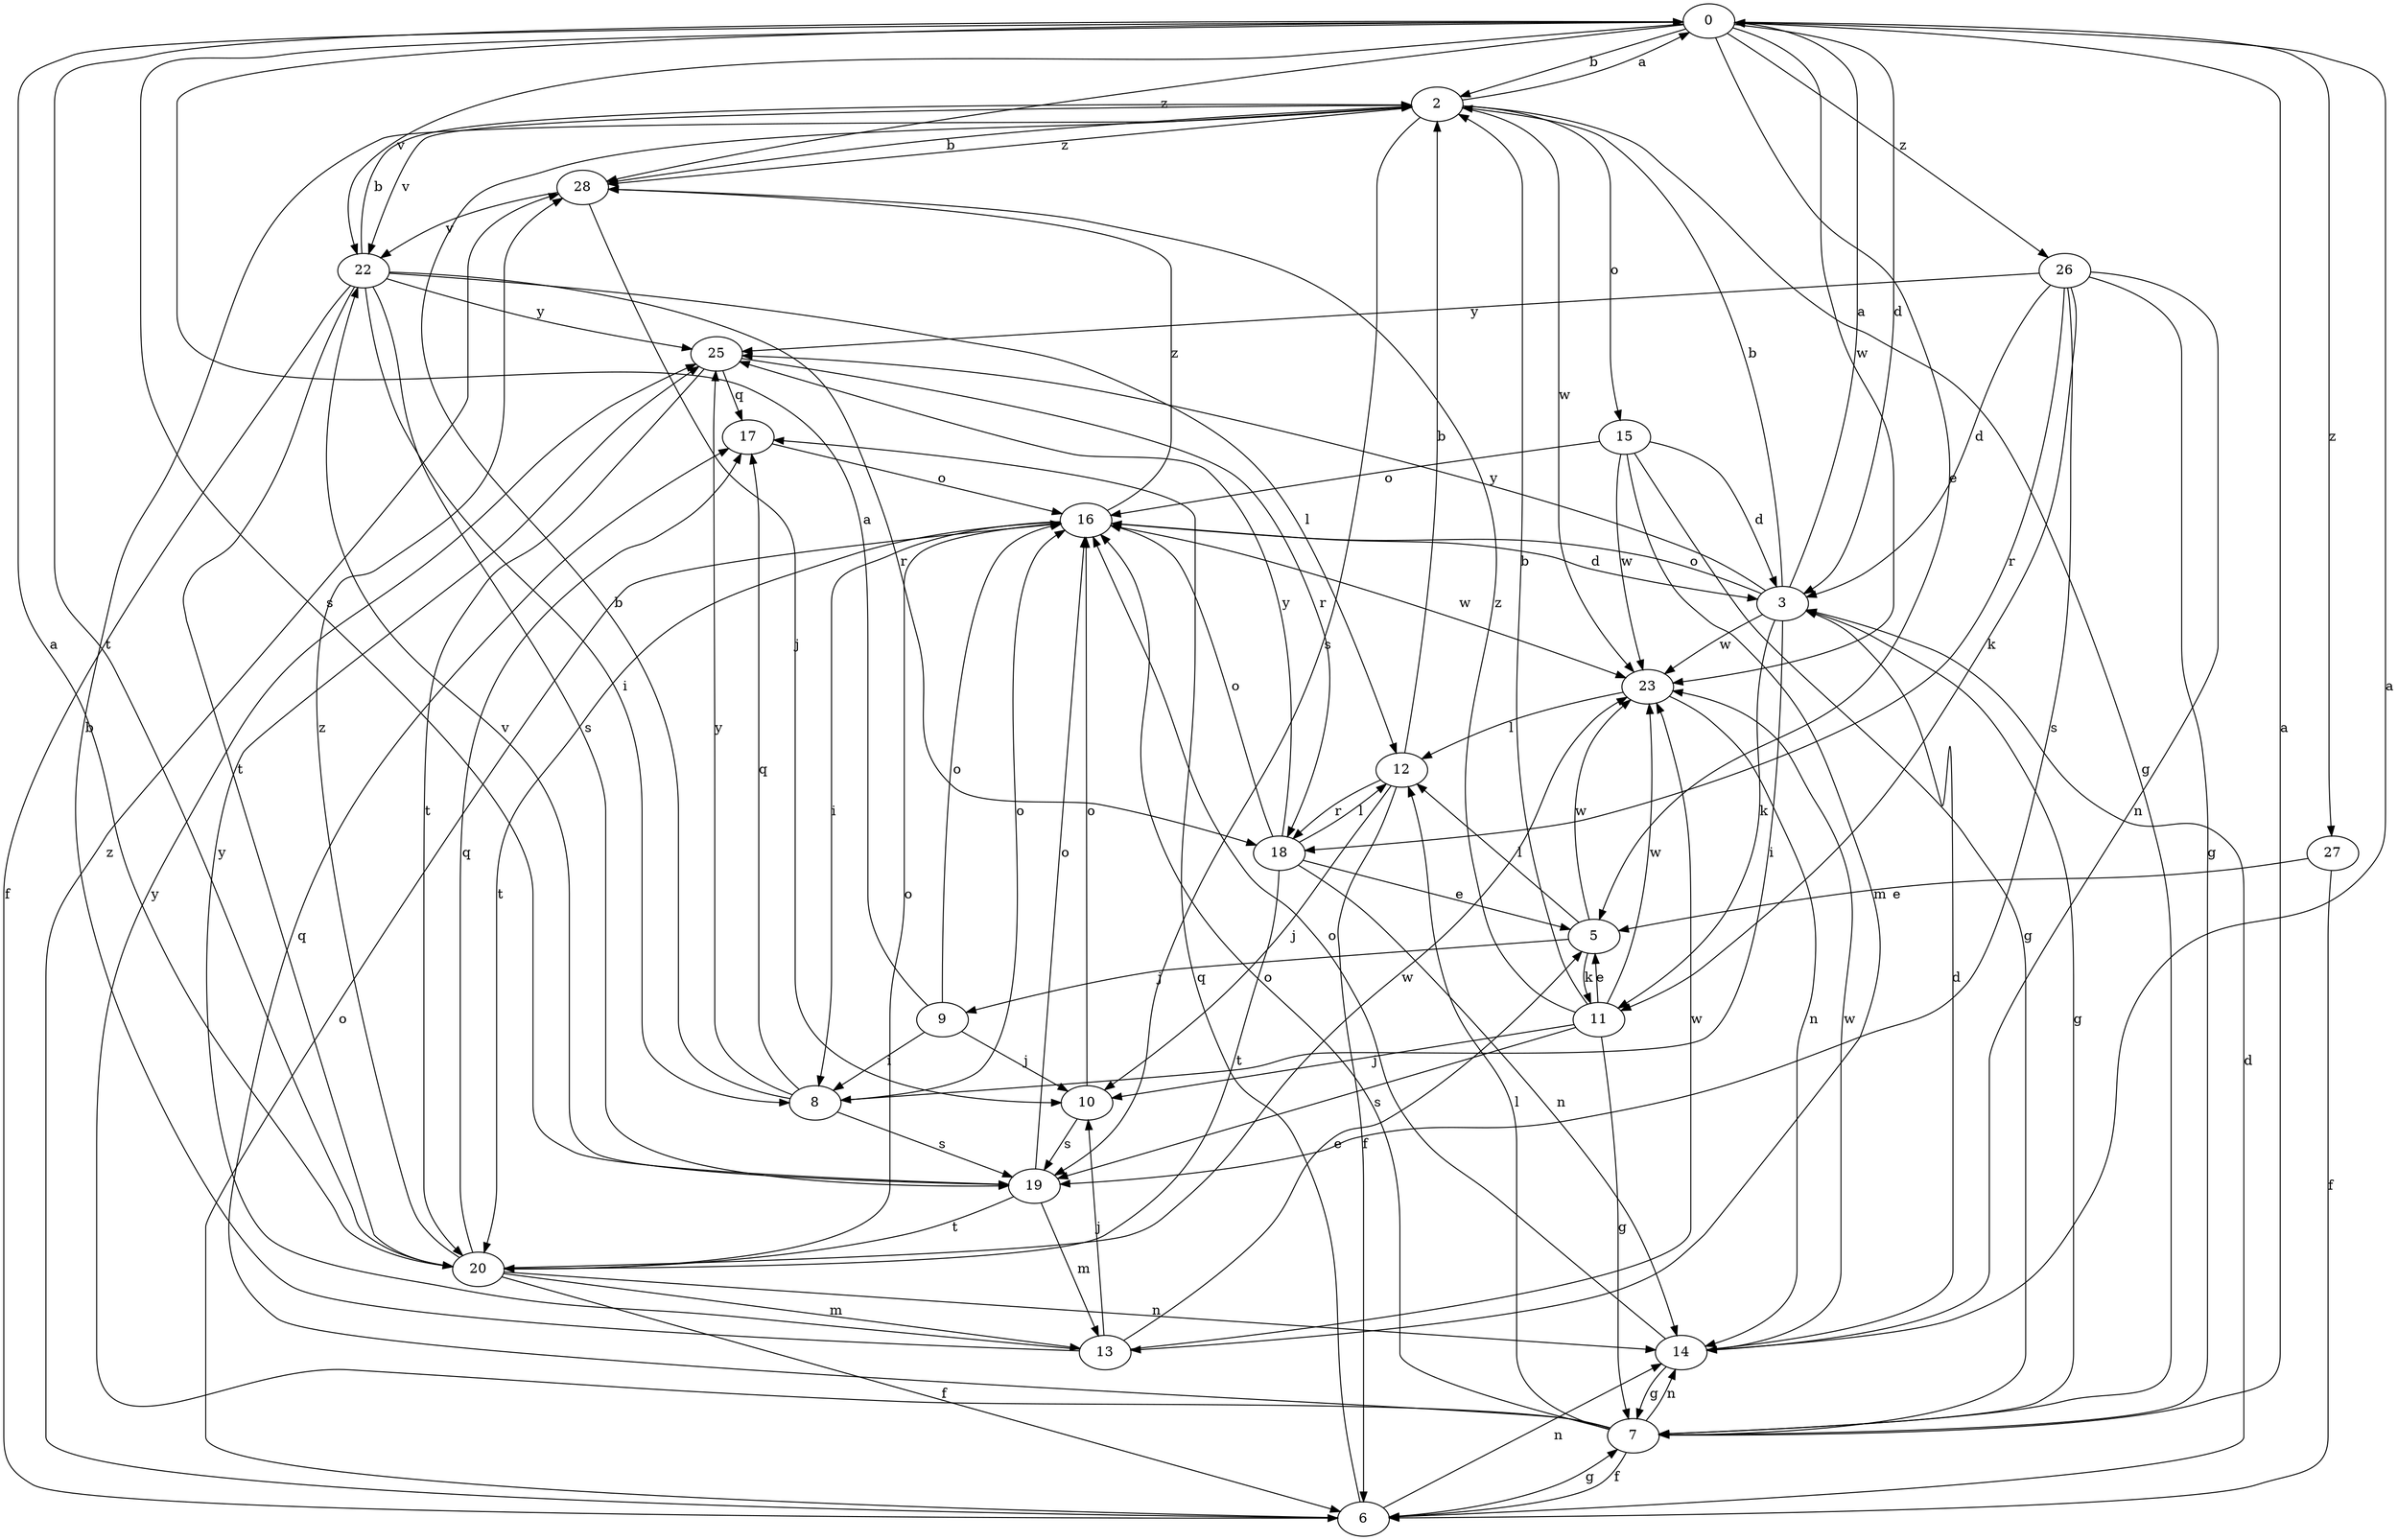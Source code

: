 strict digraph  {
0;
2;
3;
5;
6;
7;
8;
9;
10;
11;
12;
13;
14;
15;
16;
17;
18;
19;
20;
22;
23;
25;
26;
27;
28;
0 -> 2  [label=b];
0 -> 3  [label=d];
0 -> 5  [label=e];
0 -> 19  [label=s];
0 -> 20  [label=t];
0 -> 22  [label=v];
0 -> 23  [label=w];
0 -> 26  [label=z];
0 -> 27  [label=z];
0 -> 28  [label=z];
2 -> 0  [label=a];
2 -> 7  [label=g];
2 -> 15  [label=o];
2 -> 19  [label=s];
2 -> 22  [label=v];
2 -> 23  [label=w];
2 -> 28  [label=z];
3 -> 0  [label=a];
3 -> 2  [label=b];
3 -> 7  [label=g];
3 -> 8  [label=i];
3 -> 11  [label=k];
3 -> 16  [label=o];
3 -> 23  [label=w];
3 -> 25  [label=y];
5 -> 9  [label=j];
5 -> 11  [label=k];
5 -> 12  [label=l];
5 -> 23  [label=w];
6 -> 3  [label=d];
6 -> 7  [label=g];
6 -> 14  [label=n];
6 -> 16  [label=o];
6 -> 17  [label=q];
6 -> 28  [label=z];
7 -> 0  [label=a];
7 -> 6  [label=f];
7 -> 12  [label=l];
7 -> 14  [label=n];
7 -> 16  [label=o];
7 -> 17  [label=q];
7 -> 25  [label=y];
8 -> 2  [label=b];
8 -> 16  [label=o];
8 -> 17  [label=q];
8 -> 19  [label=s];
8 -> 25  [label=y];
9 -> 0  [label=a];
9 -> 8  [label=i];
9 -> 10  [label=j];
9 -> 16  [label=o];
10 -> 16  [label=o];
10 -> 19  [label=s];
11 -> 2  [label=b];
11 -> 5  [label=e];
11 -> 7  [label=g];
11 -> 10  [label=j];
11 -> 19  [label=s];
11 -> 23  [label=w];
11 -> 28  [label=z];
12 -> 2  [label=b];
12 -> 6  [label=f];
12 -> 10  [label=j];
12 -> 18  [label=r];
13 -> 2  [label=b];
13 -> 5  [label=e];
13 -> 10  [label=j];
13 -> 23  [label=w];
13 -> 25  [label=y];
14 -> 0  [label=a];
14 -> 3  [label=d];
14 -> 7  [label=g];
14 -> 16  [label=o];
14 -> 23  [label=w];
15 -> 3  [label=d];
15 -> 7  [label=g];
15 -> 13  [label=m];
15 -> 16  [label=o];
15 -> 23  [label=w];
16 -> 3  [label=d];
16 -> 8  [label=i];
16 -> 20  [label=t];
16 -> 23  [label=w];
16 -> 28  [label=z];
17 -> 16  [label=o];
18 -> 5  [label=e];
18 -> 12  [label=l];
18 -> 14  [label=n];
18 -> 16  [label=o];
18 -> 20  [label=t];
18 -> 25  [label=y];
19 -> 13  [label=m];
19 -> 16  [label=o];
19 -> 20  [label=t];
19 -> 22  [label=v];
20 -> 0  [label=a];
20 -> 6  [label=f];
20 -> 13  [label=m];
20 -> 14  [label=n];
20 -> 16  [label=o];
20 -> 17  [label=q];
20 -> 23  [label=w];
20 -> 28  [label=z];
22 -> 2  [label=b];
22 -> 6  [label=f];
22 -> 8  [label=i];
22 -> 12  [label=l];
22 -> 18  [label=r];
22 -> 19  [label=s];
22 -> 20  [label=t];
22 -> 25  [label=y];
23 -> 12  [label=l];
23 -> 14  [label=n];
25 -> 17  [label=q];
25 -> 18  [label=r];
25 -> 20  [label=t];
26 -> 3  [label=d];
26 -> 7  [label=g];
26 -> 11  [label=k];
26 -> 14  [label=n];
26 -> 18  [label=r];
26 -> 19  [label=s];
26 -> 25  [label=y];
27 -> 5  [label=e];
27 -> 6  [label=f];
28 -> 2  [label=b];
28 -> 10  [label=j];
28 -> 22  [label=v];
}
